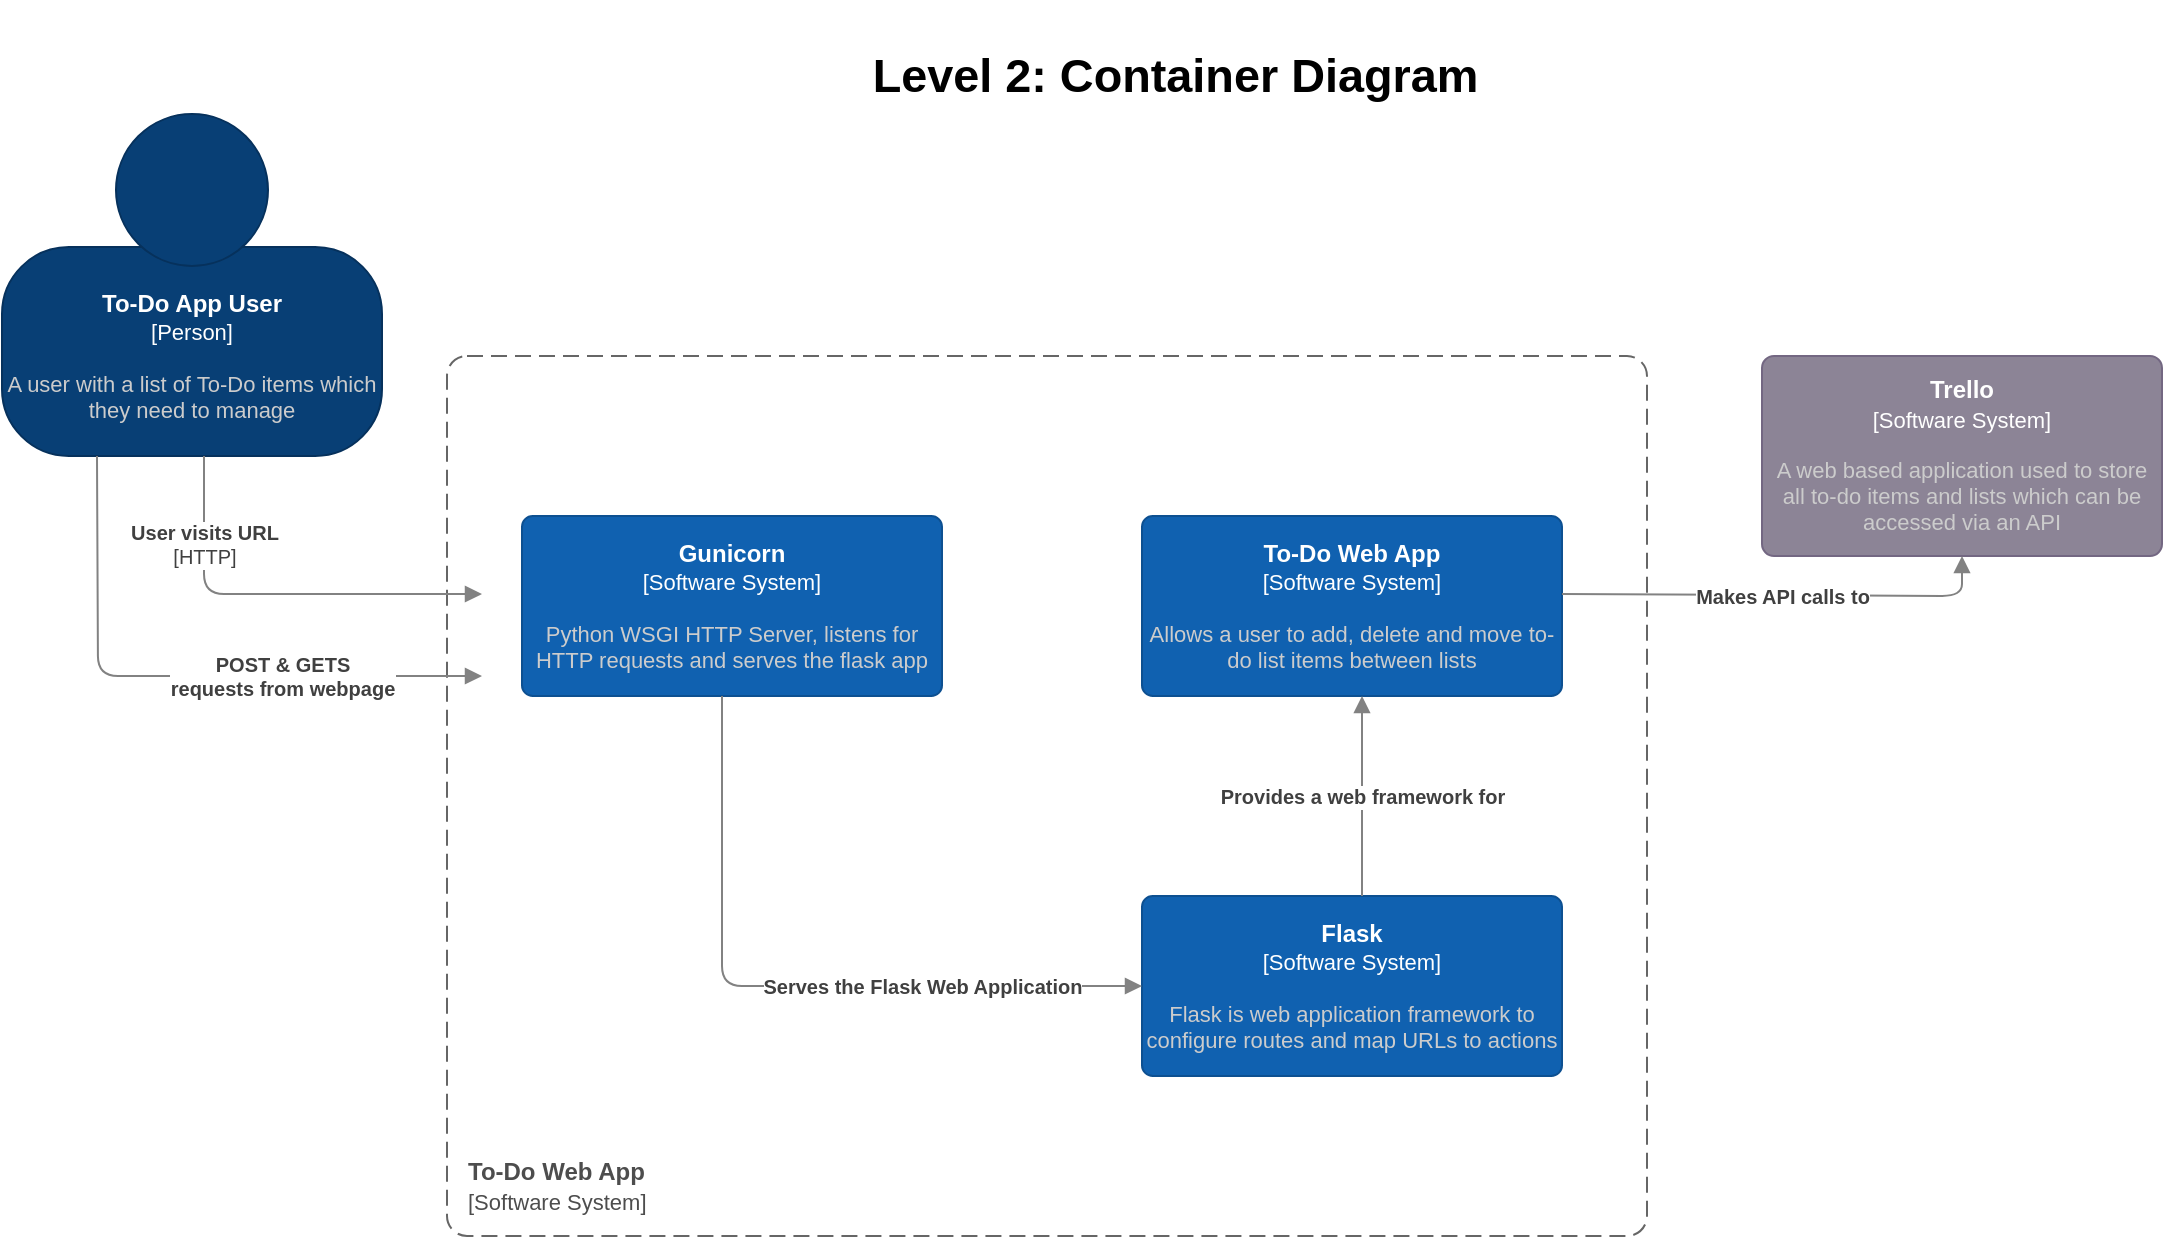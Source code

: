 <mxfile version="13.8.2" type="device"><diagram id="8KhLRUIu9g9_YPSOfAW9" name="Page-1"><mxGraphModel dx="1662" dy="705" grid="1" gridSize="10" guides="1" tooltips="1" connect="1" arrows="1" fold="1" page="1" pageScale="1" pageWidth="1169" pageHeight="827" math="0" shadow="0"><root><mxCell id="0"/><mxCell id="1" parent="0"/><mxCell id="qRb6xelEGYow4P0Qql1F-1" value="&lt;h3&gt;Level 2: Container Diagram&amp;nbsp;&lt;/h3&gt;" style="text;html=1;strokeColor=none;fillColor=none;align=center;verticalAlign=middle;whiteSpace=wrap;rounded=0;fontSize=20;" vertex="1" parent="1"><mxGeometry x="450" y="50" width="400" height="20" as="geometry"/></mxCell><object label="&lt;b&gt;%A_NAME%&lt;/b&gt;&lt;br&gt;&lt;div&gt;&lt;font style=&quot;font-size: 11px&quot;&gt;[Person]&lt;/font&gt;&lt;/div&gt;&lt;div style=&quot;font-size: 10px&quot;&gt;&lt;br&gt;&lt;/div&gt;&lt;div style=&quot;font-size: 11px&quot;&gt;&lt;font color=&quot;#CCCCCC&quot;&gt;%B_DESCRIPTION%&lt;/font&gt;&lt;/div&gt;" A_NAME="To-Do App User" B_DESCRIPTION="A user with a list of To-Do items which they need to manage" placeholders="1" id="qRb6xelEGYow4P0Qql1F-2"><mxCell style="shape=stencil(tZTRUsMgEEW/hsdmCNimr06s/4Fka3aSQAZwWv16STYZRaXjaDuTl3sXTu6SJUzWvlUjMMGNGoDJBybEoDRCJ3fbjb7bjOC8NdGNS1qql3tO+kRa8EUrP4IOZB7xDA3ZPjjbwQmbsADQtOAwTFV5YPw+rpkeWWtrTCSgNT6pfKpHmEIT9/IzwXixpde8LppUzI0DBHBLZnKZePw9OMUW1bXA5a3AvBDpWZTXI98MXP2DLOvo5IZG1k9Kd8/OvpjmxzxzxU0Tm/nmVWbO13tQrnPvtMe35fZIcfkUjtj3dCNyDWVix63WwYV+oO9x9PDRze7LCCfd7NNmVvn32N/SzS79XmbjHQ==);whiteSpace=wrap;html=1;rounded=1;fontColor=#ffffff;arcSize=30;allowArrows=0;rotatable=0;spacingTop=70;aspect=fixed;editable=1;metaEdit=1;resizable=1;strokeColor=#06315C;fillColor=#083F75;shadow=0;sketch=0;" vertex="1" parent="1"><mxGeometry x="60" y="79" width="190" height="171" as="geometry"/></mxCell></object><object label="&lt;div align=&quot;left&quot;&gt;&lt;font color=&quot;#4D4D4D&quot;&gt;&lt;b&gt;%A_NAME%&lt;br&gt;&lt;/b&gt;&lt;/font&gt;&lt;/div&gt;&lt;div align=&quot;left&quot;&gt;&lt;font style=&quot;font-size: 11px&quot; color=&quot;#4D4D4D&quot;&gt;[Software System]&lt;/font&gt;&lt;/div&gt;" placeholders="1" A_NAME="To-Do Web App" id="qRb6xelEGYow4P0Qql1F-3"><mxCell style="rounded=1;whiteSpace=wrap;html=1;dashed=1;arcSize=20;fillColor=none;strokeColor=#666666;fontColor=#333333;labelBackgroundColor=none;align=left;verticalAlign=bottom;labelBorderColor=none;spacingTop=0;spacing=10;dashPattern=8 4;metaEdit=1;rotatable=0;perimeter=rectanglePerimeter;noLabel=0;labelPadding=0;allowArrows=0;connectable=0;expand=0;recursiveResize=0;editable=1;pointerEvents=1;absoluteArcSize=1;shadow=0;sketch=0;" vertex="1" parent="1"><mxGeometry x="282.5" y="200" width="600" height="440" as="geometry"/></mxCell></object><object label="&lt;b&gt;%A_NAME%&lt;/b&gt;&lt;br&gt;&lt;div&gt;&lt;font style=&quot;font-size: 11px&quot;&gt;[Software System]&lt;/font&gt;&lt;/div&gt;&lt;div style=&quot;font-size: 10px&quot;&gt;&lt;br&gt;&lt;/div&gt;&lt;div style=&quot;font-size: 11px&quot;&gt;&lt;font color=&quot;#CCCCCC&quot;&gt;%B_DESCRIPTION%&lt;/font&gt;&lt;/div&gt;" placeholders="1" A_NAME="Gunicorn" B_DESCRIPTION="Python WSGI HTTP Server, listens for HTTP requests and serves the flask app" id="qRb6xelEGYow4P0Qql1F-4"><mxCell style="rounded=1;whiteSpace=wrap;html=1;fontColor=#ffffff;arcSize=6;metaEdit=1;points=[[0.25,0,0],[0.5,0,0],[0.75,0,0],[1,0.25,0],[1,0.5,0],[1,0.75,0],[0.75,1,0],[0.5,1,0],[0.25,1,0],[0,0.75,0],[0,0.5,0],[0,0.25,0]];resizable=1;editable=1;movableLabel=0;allowArrows=0;rotatable=0;imageWidth=24;fillColor=#1061B0;strokeColor=#0D5091;shadow=0;sketch=0;" vertex="1" parent="1"><mxGeometry x="320" y="280" width="210" height="90" as="geometry"/></mxCell></object><object label="&lt;b&gt;%A_NAME%&lt;/b&gt;&lt;br&gt;&lt;div&gt;&lt;font style=&quot;font-size: 11px&quot;&gt;[Software System]&lt;/font&gt;&lt;/div&gt;&lt;div style=&quot;font-size: 10px&quot;&gt;&lt;br&gt;&lt;/div&gt;&lt;div style=&quot;font-size: 11px&quot;&gt;&lt;font color=&quot;#CCCCCC&quot;&gt;%B_DESCRIPTION%&lt;/font&gt;&lt;/div&gt;" placeholders="1" A_NAME="Trello" B_DESCRIPTION="A web based application used to store all to-do items and lists which can be accessed via an API" id="qRb6xelEGYow4P0Qql1F-6"><mxCell style="rounded=1;whiteSpace=wrap;html=1;fontColor=#ffffff;arcSize=6;metaEdit=1;points=[[0.25,0,0],[0.5,0,0],[0.75,0,0],[1,0.25,0],[1,0.5,0],[1,0.75,0],[0.75,1,0],[0.5,1,0],[0.25,1,0],[0,0.75,0],[0,0.5,0],[0,0.25,0]];resizable=1;editable=1;movableLabel=0;allowArrows=0;rotatable=0;fillColor=#8C8496;strokeColor=#736782;" vertex="1" parent="1"><mxGeometry x="940" y="200" width="200" height="100" as="geometry"/></mxCell></object><object label="&lt;div&gt;&lt;b&gt;%A_DESCRIPTION%&lt;/b&gt;&lt;br&gt;&lt;/div&gt;&lt;div&gt;[%B_TECHNOLOGY%]&lt;/div&gt;" placeholders="1" A_DESCRIPTION="User visits URL" B_TECHNOLOGY="HTTP" id="qRb6xelEGYow4P0Qql1F-8"><mxCell style="endArrow=block;html=1;fontSize=10;fontColor=#404040;strokeWidth=1;endFill=1;strokeColor=#828282;elbow=vertical;metaEdit=1;exitX=0.5;exitY=1;exitDx=0;exitDy=0;" edge="1" parent="1"><mxGeometry x="-0.576" width="50" height="50" relative="1" as="geometry"><mxPoint x="161" y="250" as="sourcePoint"/><mxPoint x="300" y="319" as="targetPoint"/><Array as="points"><mxPoint x="161" y="319"/></Array><mxPoint as="offset"/></mxGeometry></mxCell></object><object label="&lt;b&gt;%A_NAME%&lt;/b&gt;&lt;br&gt;&lt;div&gt;&lt;font style=&quot;font-size: 11px&quot;&gt;[Software System]&lt;/font&gt;&lt;/div&gt;&lt;div style=&quot;font-size: 10px&quot;&gt;&lt;br&gt;&lt;/div&gt;&lt;div style=&quot;font-size: 11px&quot;&gt;&lt;font color=&quot;#CCCCCC&quot;&gt;%B_DESCRIPTION%&lt;/font&gt;&lt;/div&gt;" placeholders="1" A_NAME="To-Do Web App" B_DESCRIPTION="Allows a user to add, delete and move to-do list items between lists" id="qRb6xelEGYow4P0Qql1F-9"><mxCell style="rounded=1;whiteSpace=wrap;html=1;fontColor=#ffffff;arcSize=6;metaEdit=1;points=[[0.25,0,0],[0.5,0,0],[0.75,0,0],[1,0.25,0],[1,0.5,0],[1,0.75,0],[0.75,1,0],[0.5,1,0],[0.25,1,0],[0,0.75,0],[0,0.5,0],[0,0.25,0]];resizable=1;editable=1;movableLabel=0;allowArrows=0;rotatable=0;imageWidth=24;fillColor=#1061B0;strokeColor=#0D5091;" vertex="1" parent="1"><mxGeometry x="630" y="280" width="210" height="90" as="geometry"/></mxCell></object><object label="&lt;b&gt;%A_NAME%&lt;/b&gt;&lt;br&gt;&lt;div&gt;&lt;font style=&quot;font-size: 11px&quot;&gt;[Software System]&lt;/font&gt;&lt;/div&gt;&lt;div style=&quot;font-size: 10px&quot;&gt;&lt;br&gt;&lt;/div&gt;&lt;div style=&quot;font-size: 11px&quot;&gt;&lt;font color=&quot;#CCCCCC&quot;&gt;%B_DESCRIPTION%&lt;/font&gt;&lt;/div&gt;" placeholders="1" A_NAME="Flask" B_DESCRIPTION="Flask is web application framework to configure routes and map URLs to actions" id="qRb6xelEGYow4P0Qql1F-11"><mxCell style="rounded=1;whiteSpace=wrap;html=1;fontColor=#ffffff;arcSize=6;metaEdit=1;points=[[0.25,0,0],[0.5,0,0],[0.75,0,0],[1,0.25,0],[1,0.5,0],[1,0.75,0],[0.75,1,0],[0.5,1,0],[0.25,1,0],[0,0.75,0],[0,0.5,0],[0,0.25,0]];resizable=1;editable=1;movableLabel=0;allowArrows=0;rotatable=0;imageWidth=24;fillColor=#1061B0;strokeColor=#0D5091;" vertex="1" parent="1"><mxGeometry x="630" y="470" width="210" height="90" as="geometry"/></mxCell></object><object label="&lt;div&gt;&lt;b&gt;%A_DESCRIPTION%&lt;/b&gt;&lt;br&gt;&lt;/div&gt;" placeholders="1" A_DESCRIPTION="Provides a web framework for" id="qRb6xelEGYow4P0Qql1F-14"><mxCell style="endArrow=block;html=1;fontSize=10;fontColor=#404040;strokeWidth=1;endFill=1;strokeColor=#828282;elbow=vertical;metaEdit=1;backgroundOutline=0;editable=1;" edge="1" parent="1"><mxGeometry width="50" height="50" relative="1" as="geometry"><mxPoint x="740" y="470" as="sourcePoint"/><mxPoint x="740" y="370" as="targetPoint"/></mxGeometry></mxCell></object><object label="&lt;div&gt;&lt;b&gt;%A_DESCRIPTION%&lt;/b&gt;&lt;br&gt;&lt;/div&gt;" placeholders="1" A_DESCRIPTION="Makes API calls to" id="qRb6xelEGYow4P0Qql1F-15"><mxCell style="endArrow=block;html=1;fontSize=10;fontColor=#404040;strokeWidth=1;endFill=1;strokeColor=#828282;elbow=vertical;metaEdit=1;backgroundOutline=0;editable=1;entryX=0.5;entryY=1;entryDx=0;entryDy=0;entryPerimeter=0;exitX=1;exitY=0.433;exitDx=0;exitDy=0;exitPerimeter=0;" edge="1" parent="1" source="qRb6xelEGYow4P0Qql1F-9" target="qRb6xelEGYow4P0Qql1F-6"><mxGeometry width="50" height="50" relative="1" as="geometry"><mxPoint x="880" y="320" as="sourcePoint"/><mxPoint x="1120" y="320" as="targetPoint"/><Array as="points"><mxPoint x="1040" y="320"/></Array></mxGeometry></mxCell></object><object label="&lt;div&gt;&lt;b&gt;%A_DESCRIPTION%&lt;/b&gt;&lt;br&gt;&lt;/div&gt;" placeholders="1" A_DESCRIPTION="POST &amp; GETS &#10;requests from webpage" id="qRb6xelEGYow4P0Qql1F-18"><mxCell style="endArrow=block;html=1;fontSize=10;fontColor=#404040;strokeWidth=1;endFill=1;strokeColor=#828282;elbow=vertical;metaEdit=1;backgroundOutline=0;editable=1;exitX=0.25;exitY=1;exitDx=0;exitDy=0;" edge="1" parent="1" source="qRb6xelEGYow4P0Qql1F-2"><mxGeometry x="0.338" width="50" height="50" relative="1" as="geometry"><mxPoint x="100" y="430" as="sourcePoint"/><mxPoint x="300" y="360" as="targetPoint"/><Array as="points"><mxPoint x="108" y="360"/></Array><mxPoint as="offset"/></mxGeometry></mxCell></object><object label="&lt;div&gt;&lt;b&gt;%A_DESCRIPTION%&lt;/b&gt;&lt;br&gt;&lt;/div&gt;" placeholders="1" A_DESCRIPTION="Serves the Flask Web Application" id="qRb6xelEGYow4P0Qql1F-19"><mxCell style="endArrow=block;html=1;fontSize=10;fontColor=#404040;strokeWidth=1;endFill=1;strokeColor=#828282;elbow=vertical;metaEdit=1;backgroundOutline=0;editable=1;entryX=0;entryY=0.5;entryDx=0;entryDy=0;entryPerimeter=0;" edge="1" parent="1" target="qRb6xelEGYow4P0Qql1F-11"><mxGeometry x="0.38" width="50" height="50" relative="1" as="geometry"><mxPoint x="420" y="370" as="sourcePoint"/><mxPoint x="420" y="520" as="targetPoint"/><Array as="points"><mxPoint x="420" y="515"/></Array><mxPoint as="offset"/></mxGeometry></mxCell></object></root></mxGraphModel></diagram></mxfile>